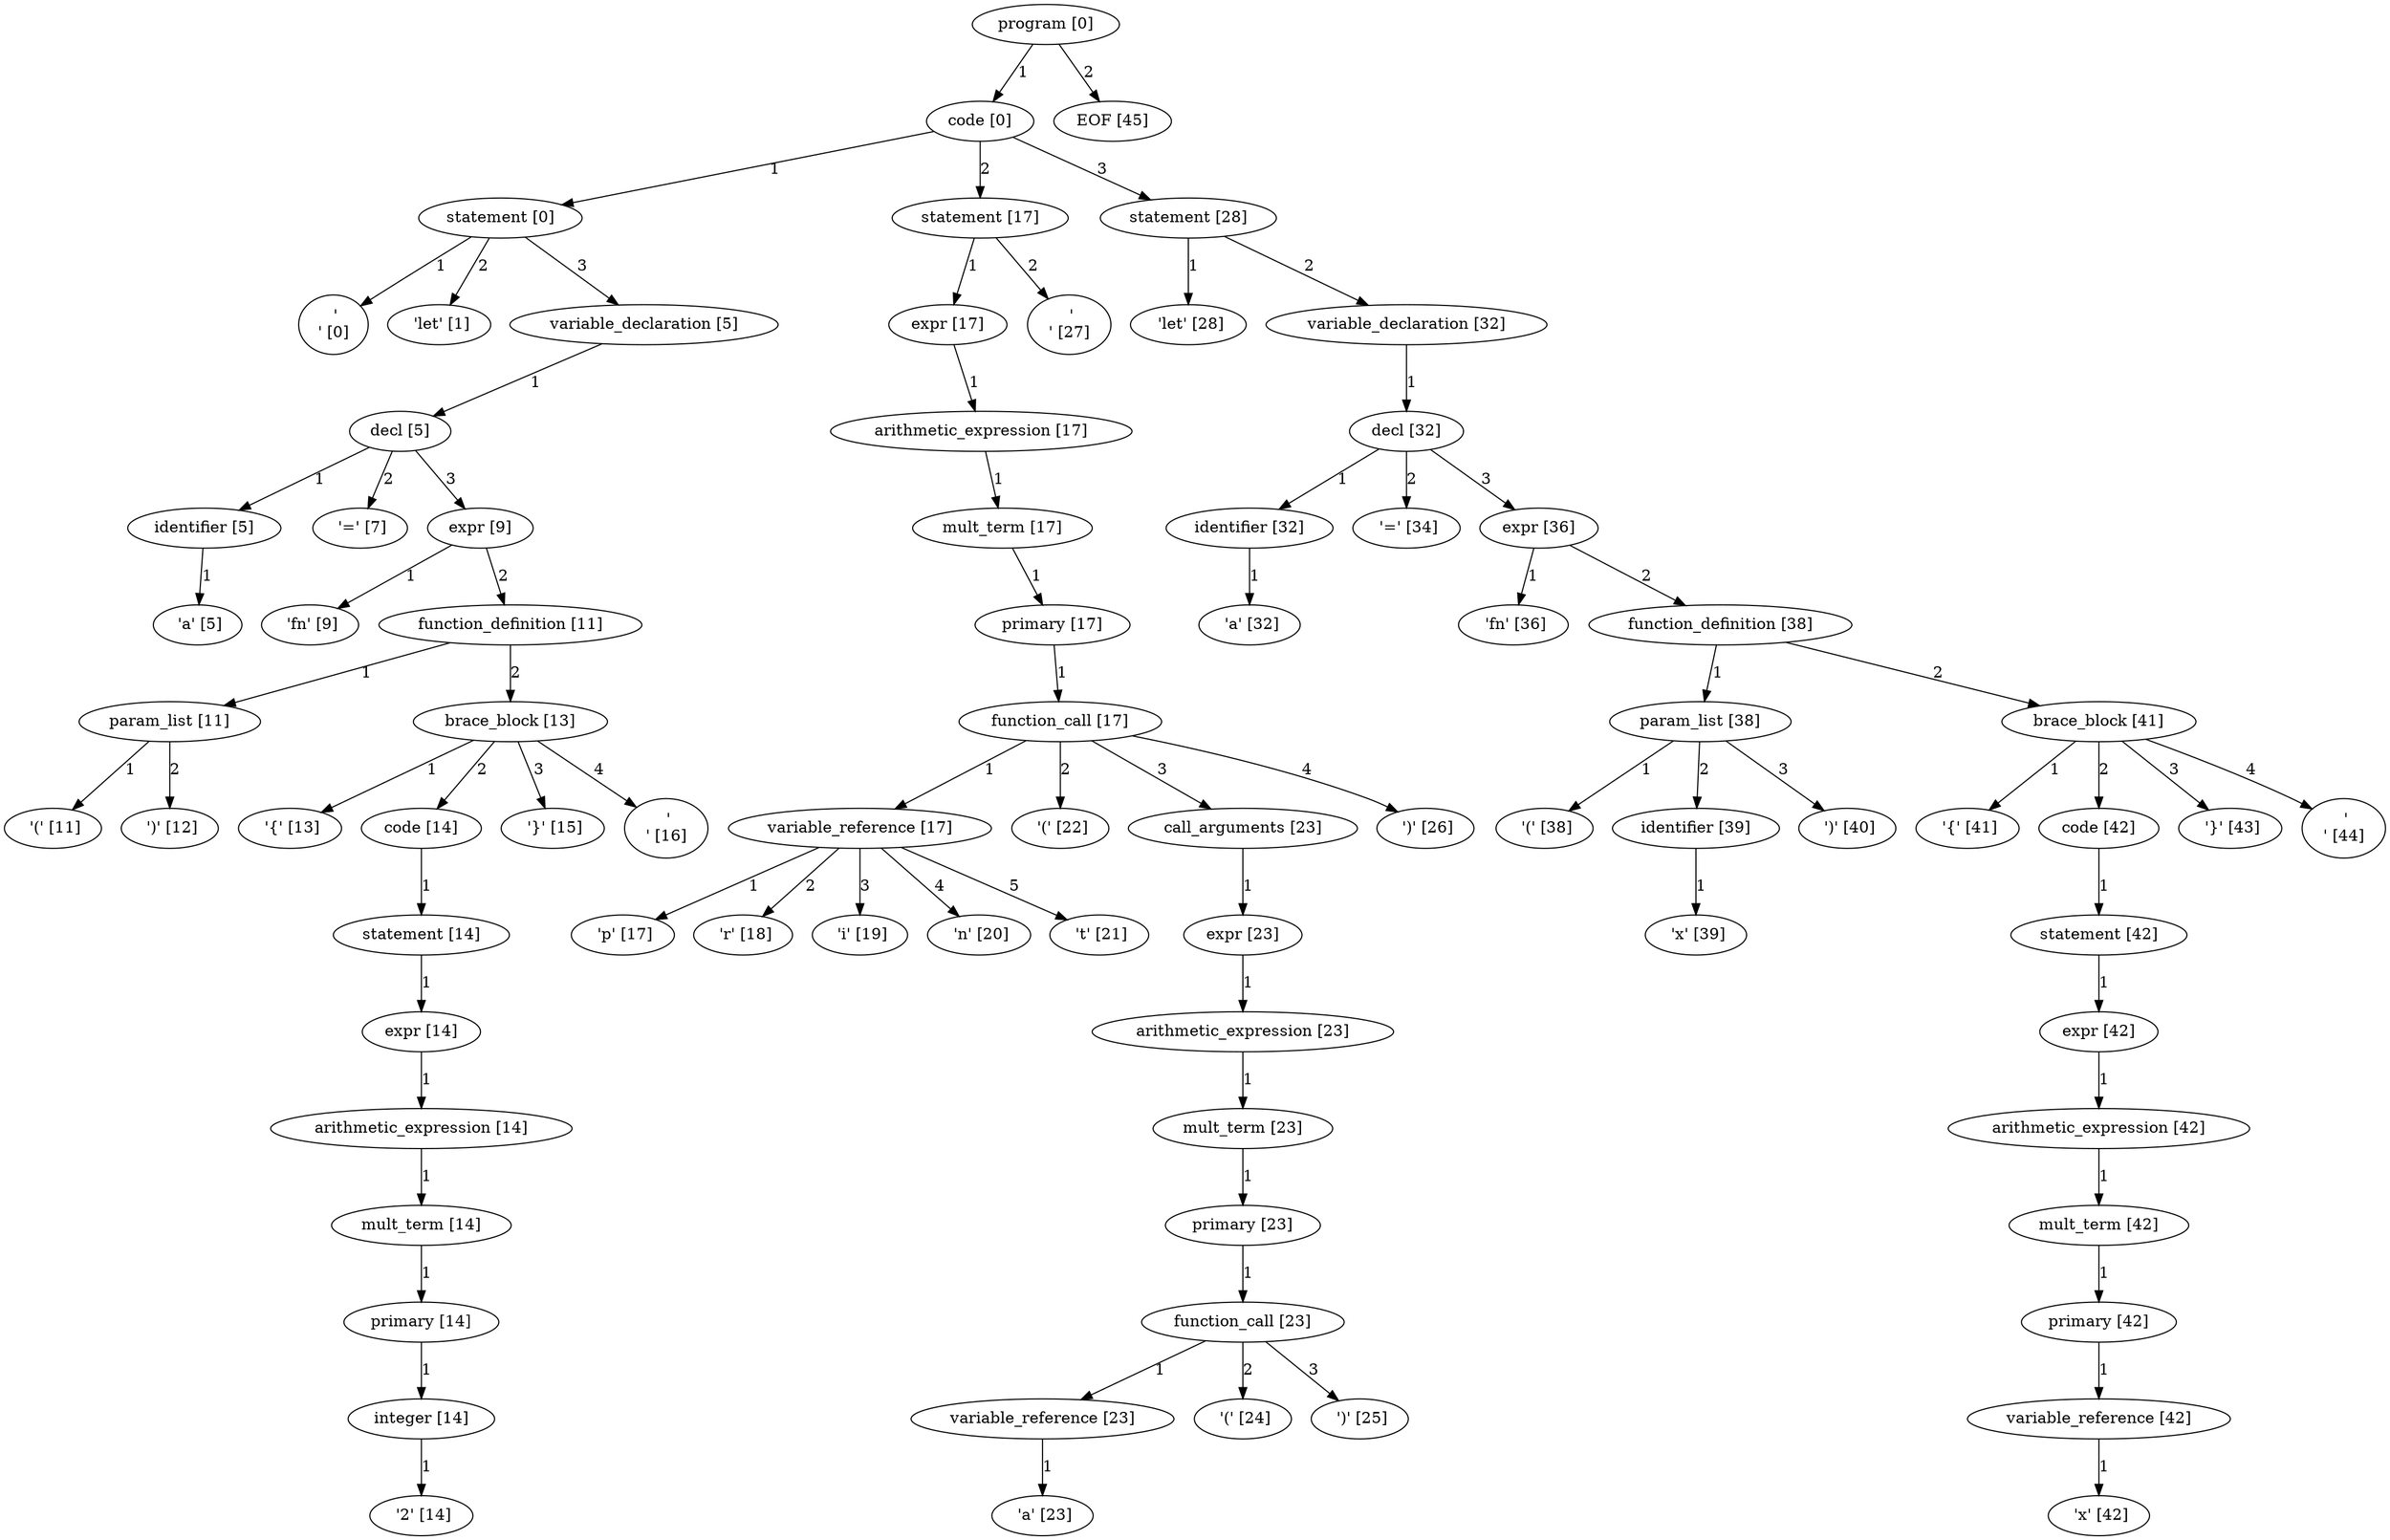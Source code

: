 digraph arpeggio_graph {
2373306325696 [label="program [0]"];
2373306325696->2373306325312 [label="1"]

2373306325312 [label="code [0]"];
2373306325312->2373306324288 [label="1"]

2373306324288 [label="statement [0]"];
2373306324288->2373305941568 [label="1"]

2373305941568 [label=" '\n' [0]"];
2373306324288->2373306229472 [label="2"]

2373306229472 [label=" 'let' [1]"];
2373306324288->2373306324416 [label="3"]

2373306324416 [label="variable_declaration [5]"];
2373306324416->2373306324800 [label="1"]

2373306324800 [label="decl [5]"];
2373306324800->2373306323520 [label="1"]

2373306323520 [label="identifier [5]"];
2373306323520->2373306229584 [label="1"]

2373306229584 [label=" 'a' [5]"];
2373306324800->2373306229696 [label="2"]

2373306229696 [label=" '=' [7]"];
2373306324800->2373306324928 [label="3"]

2373306324928 [label="expr [9]"];
2373306324928->2373306229808 [label="1"]

2373306229808 [label=" 'fn' [9]"];
2373306324928->2373306325056 [label="2"]

2373306325056 [label="function_definition [11]"];
2373306325056->2373306323648 [label="1"]

2373306323648 [label="param_list [11]"];
2373306323648->2373306230032 [label="1"]

2373306230032 [label=" '(' [11]"];
2373306323648->2373306230144 [label="2"]

2373306230144 [label=" ')' [12]"];
2373306325056->2373306325184 [label="2"]

2373306325184 [label="brace_block [13]"];
2373306325184->2373306229920 [label="1"]

2373306229920 [label=" '{' [13]"];
2373306325184->2373309104192 [label="2"]

2373309104192 [label="code [14]"];
2373309104192->2373306326848 [label="1"]

2373306326848 [label="statement [14]"];
2373306326848->2373306326720 [label="1"]

2373306326720 [label="expr [14]"];
2373306326720->2373306326592 [label="1"]

2373306326592 [label="arithmetic_expression [14]"];
2373306326592->2373306326464 [label="1"]

2373306326464 [label="mult_term [14]"];
2373306326464->2373306326336 [label="1"]

2373306326336 [label="primary [14]"];
2373306326336->2373306326208 [label="1"]

2373306326208 [label="integer [14]"];
2373306326208->2373306231040 [label="1"]

2373306231040 [label=" '2' [14]"];
2373306325184->2373306231152 [label="3"]

2373306231152 [label=" '}' [15]"];
2373306325184->2373306231264 [label="4"]

2373306231264 [label=" '\n' [16]"];
2373306325312->2373306325440 [label="2"]

2373306325440 [label="statement [17]"];
2373306325440->2373387918656 [label="1"]

2373387918656 [label="expr [17]"];
2373387918656->2373387918528 [label="1"]

2373387918528 [label="arithmetic_expression [17]"];
2373387918528->2373387918400 [label="1"]

2373387918400 [label="mult_term [17]"];
2373387918400->2373387918272 [label="1"]

2373387918272 [label="primary [17]"];
2373387918272->2373387918144 [label="1"]

2373387918144 [label="function_call [17]"];
2373387918144->2373381151296 [label="1"]

2373381151296 [label="variable_reference [17]"];
2373381151296->2373379311872 [label="1"]

2373379311872 [label=" 'p' [17]"];
2373381151296->2373379311984 [label="2"]

2373379311984 [label=" 'r' [18]"];
2373381151296->2373379312096 [label="3"]

2373379312096 [label=" 'i' [19]"];
2373381151296->2373379312208 [label="4"]

2373379312208 [label=" 'n' [20]"];
2373381151296->2373379312320 [label="5"]

2373379312320 [label=" 't' [21]"];
2373387918144->2373379312432 [label="2"]

2373379312432 [label=" '(' [22]"];
2373387918144->2373387918016 [label="3"]

2373387918016 [label="call_arguments [23]"];
2373387918016->2373387917888 [label="1"]

2373387917888 [label="expr [23]"];
2373387917888->2373387917760 [label="1"]

2373387917760 [label="arithmetic_expression [23]"];
2373387917760->2373387917632 [label="1"]

2373387917632 [label="mult_term [23]"];
2373387917632->2373387917504 [label="1"]

2373387917504 [label="primary [23]"];
2373387917504->2373387917376 [label="1"]

2373387917376 [label="function_call [23]"];
2373387917376->2373387917248 [label="1"]

2373387917248 [label="variable_reference [23]"];
2373387917248->2373387924752 [label="1"]

2373387924752 [label=" 'a' [23]"];
2373387917376->2373387924864 [label="2"]

2373387924864 [label=" '(' [24]"];
2373387917376->2373387924976 [label="3"]

2373387924976 [label=" ')' [25]"];
2373387918144->2373387925088 [label="4"]

2373387925088 [label=" ')' [26]"];
2373306325440->2373387925200 [label="2"]

2373387925200 [label=" '\n' [27]"];
2373306325312->2373306326080 [label="3"]

2373306326080 [label="statement [28]"];
2373306326080->2373306232384 [label="1"]

2373306232384 [label=" 'let' [28]"];
2373306326080->2373306324672 [label="2"]

2373306324672 [label="variable_declaration [32]"];
2373306324672->2373306836672 [label="1"]

2373306836672 [label="decl [32]"];
2373306836672->2373306323904 [label="1"]

2373306323904 [label="identifier [32]"];
2373306323904->2373306232496 [label="1"]

2373306232496 [label=" 'a' [32]"];
2373306836672->2373306232608 [label="2"]

2373306232608 [label=" '=' [34]"];
2373306836672->2373306041408 [label="3"]

2373306041408 [label="expr [36]"];
2373306041408->2373306230480 [label="1"]

2373306230480 [label=" 'fn' [36]"];
2373306041408->2373306042048 [label="2"]

2373306042048 [label="function_definition [38]"];
2373306042048->2373306324160 [label="1"]

2373306324160 [label="param_list [38]"];
2373306324160->2373306230816 [label="1"]

2373306230816 [label=" '(' [38]"];
2373306324160->2373306325952 [label="2"]

2373306325952 [label="identifier [39]"];
2373306325952->2373306231936 [label="1"]

2373306231936 [label=" 'x' [39]"];
2373306324160->2373306230704 [label="3"]

2373306230704 [label=" ')' [40]"];
2373306042048->2373306041024 [label="2"]

2373306041024 [label="brace_block [41]"];
2373306041024->2373306231376 [label="1"]

2373306231376 [label=" '{' [41]"];
2373306041024->2373309104320 [label="2"]

2373309104320 [label="code [42]"];
2373309104320->2373309105728 [label="1"]

2373309105728 [label="statement [42]"];
2373309105728->2373309106240 [label="1"]

2373309106240 [label="expr [42]"];
2373309106240->2373309106368 [label="1"]

2373309106368 [label="arithmetic_expression [42]"];
2373309106368->2373309106496 [label="1"]

2373309106496 [label="mult_term [42]"];
2373309106496->2373309106624 [label="1"]

2373309106624 [label="primary [42]"];
2373309106624->2373309106752 [label="1"]

2373309106752 [label="variable_reference [42]"];
2373309106752->2373307186864 [label="1"]

2373307186864 [label=" 'x' [42]"];
2373306041024->2373307186752 [label="3"]

2373307186752 [label=" '}' [43]"];
2373306041024->2373307186304 [label="4"]

2373307186304 [label=" '\n' [44]"];
2373306325696->2373306231488 [label="2"]

2373306231488 [label="EOF [45]"];
}